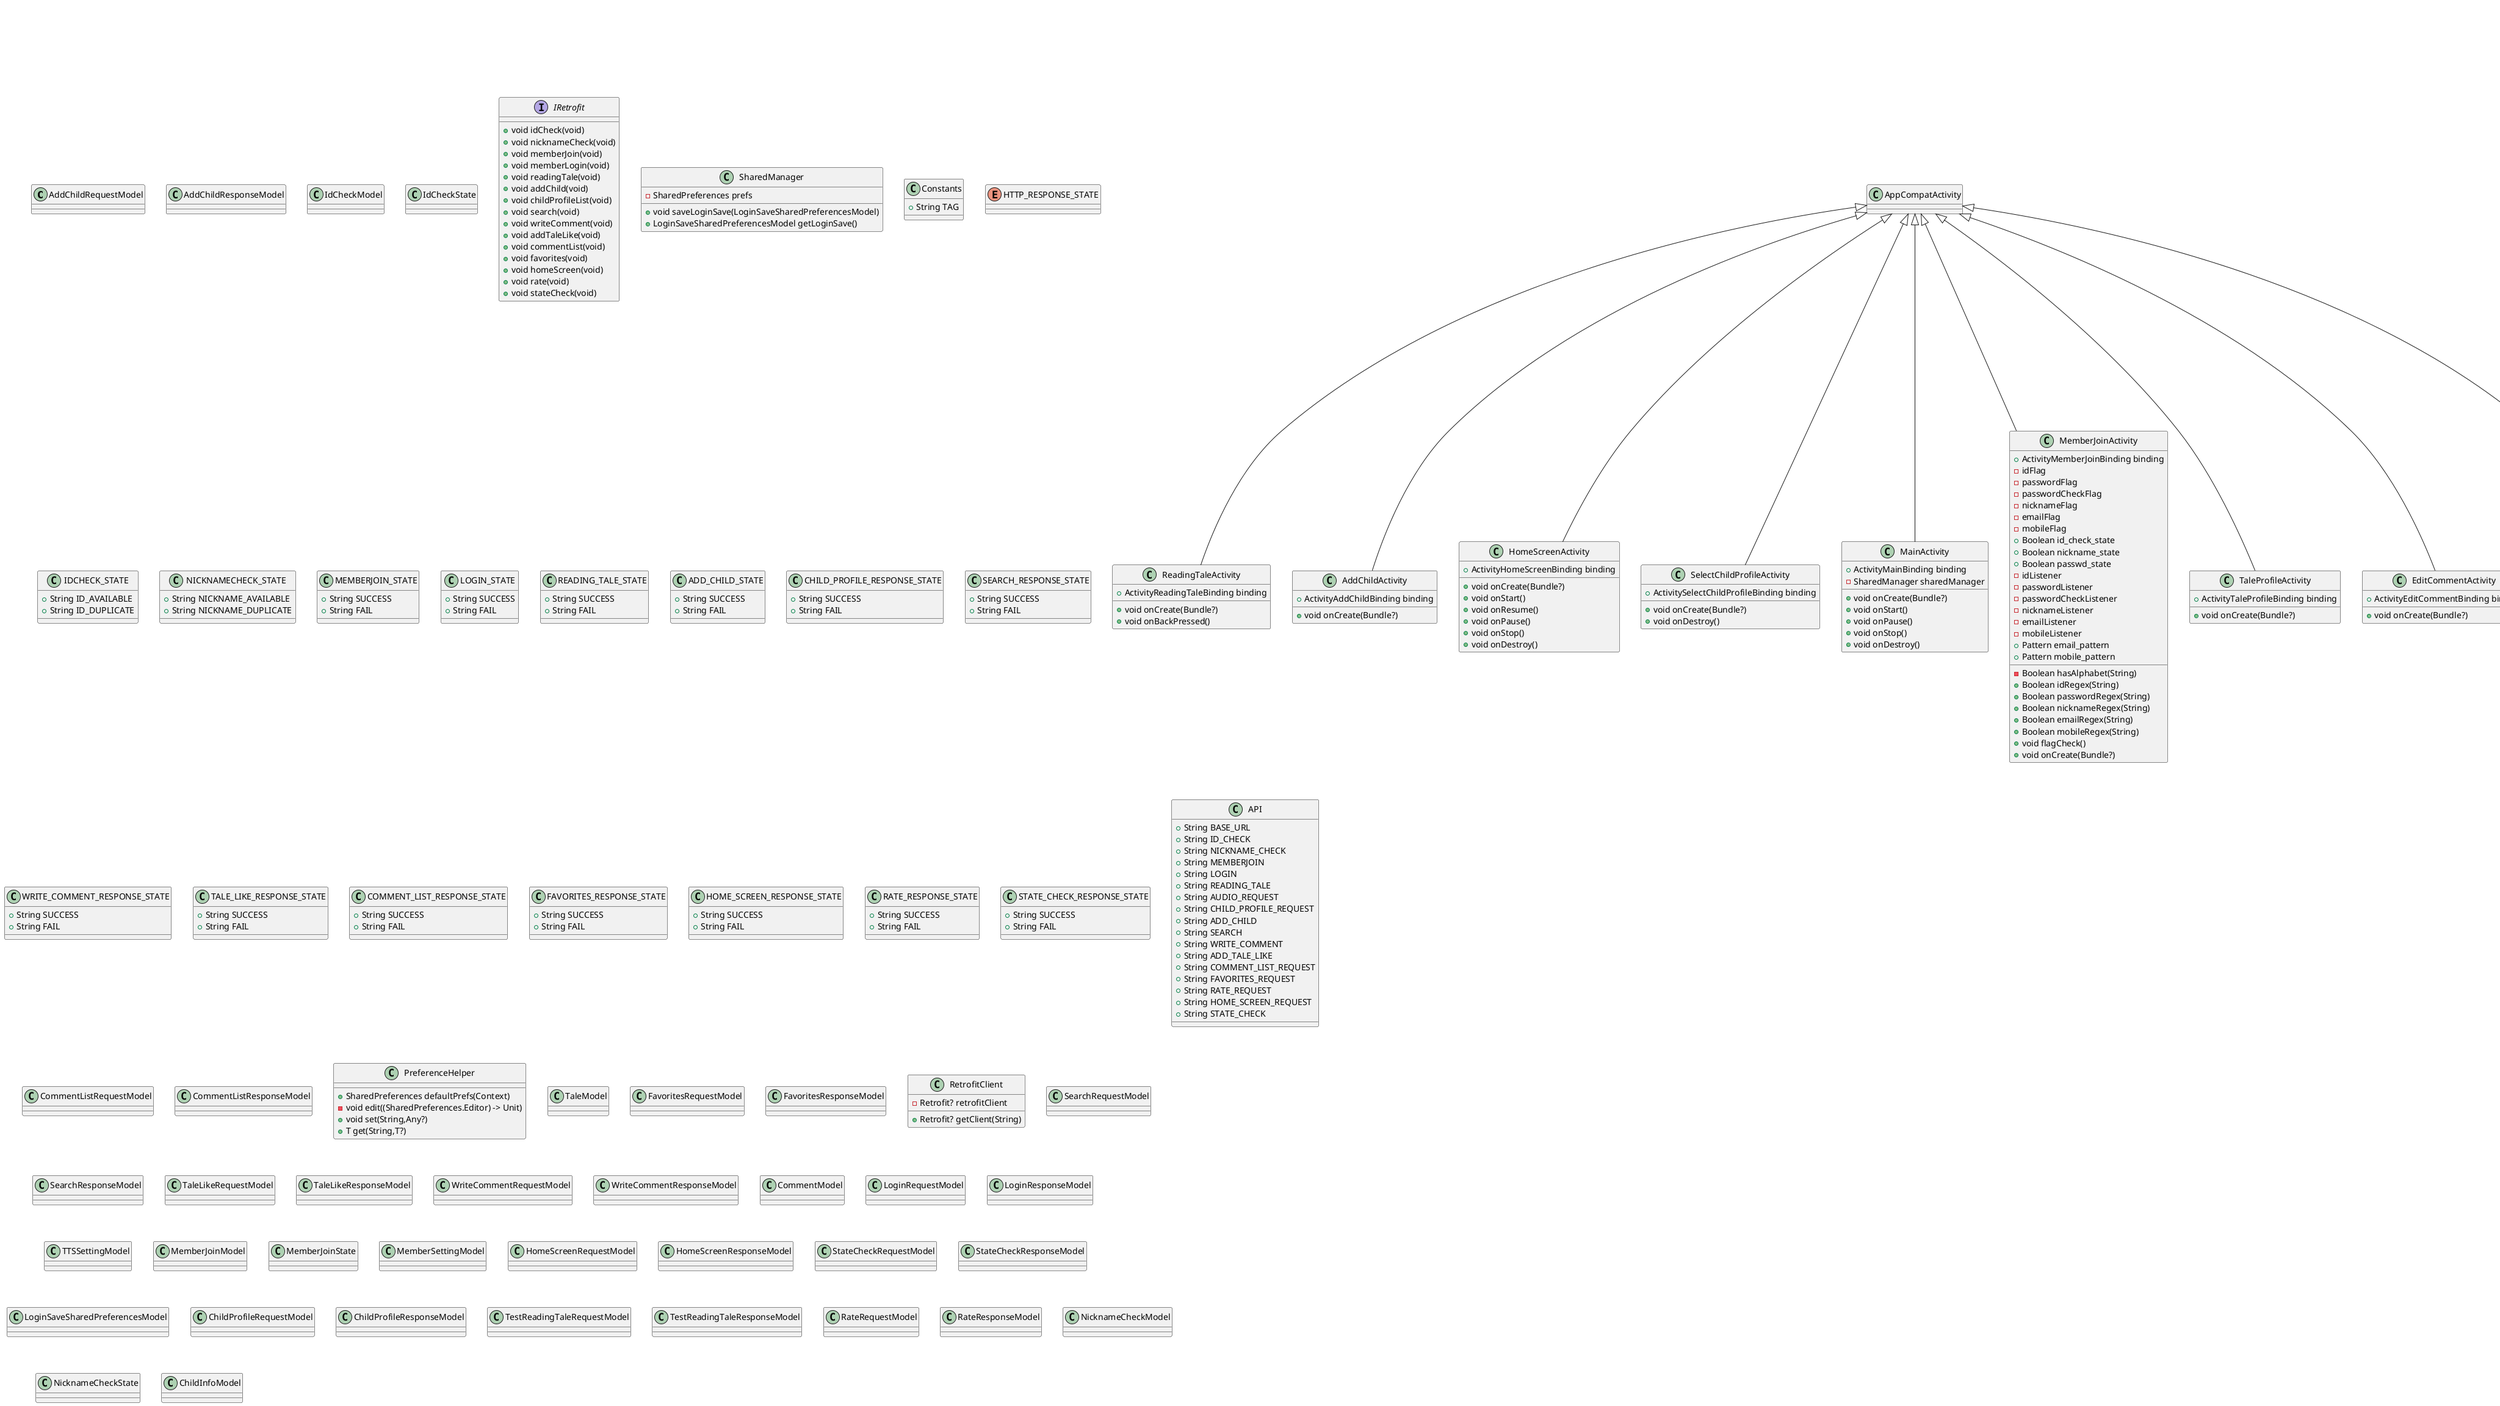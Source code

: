 @startuml
class AddChildRequestModel {
}
class AddChildResponseModel {
}
class IdCheckModel {
}
class IdCheckState {
}
class ReadingTaleActivity {
+ ActivityReadingTaleBinding binding
+ void onCreate(Bundle?)
+ void onBackPressed()
}


class RetrofitManager$Companion {
+  instance
}

class RetrofitManager {
- IRetrofit? iRetrofit
+ void idCheck(IdCheckModel,(HTTP_RESPONSE_STATE, IdCheckState?) -> Unit)
+ void nicknameCheck(NicknameCheckModel,(HTTP_RESPONSE_STATE, NicknameCheckState?) -> Unit)
+ void memberJoin(MemberJoinModel,(HTTP_RESPONSE_STATE, MemberJoinState?) -> Unit)
+ void memberLogin(LoginRequestModel,(HTTP_RESPONSE_STATE, LoginResponseModel?) -> Unit)
+ void readingTale(TestReadingTaleRequestModel,(HTTP_RESPONSE_STATE, TestReadingTaleResponseModel?) -> Unit)
+ void addChild(AddChildRequestModel,(HTTP_RESPONSE_STATE, AddChildResponseModel?) -> Unit)
+ void childProfileList(ChildProfileRequestModel,(HTTP_RESPONSE_STATE, ChildProfileResponseModel?) -> Unit)
+ void search(SearchRequestModel,(HTTP_RESPONSE_STATE, SearchResponseModel?) -> Unit)
+ void writeComment(WriteCommentRequestModel,(HTTP_RESPONSE_STATE, WriteCommentResponseModel?) -> Unit)
+ void addTaleLike(TaleLikeRequestModel,(HTTP_RESPONSE_STATE, TaleLikeResponseModel?) -> Unit)
+ void commentList(CommentListRequestModel,(HTTP_RESPONSE_STATE, CommentListResponseModel?) -> Unit)
+ void favorites(FavoritesRequestModel,(HTTP_RESPONSE_STATE, FavoritesResponseModel?) -> Unit)
+ void homeScreen(HomeScreenRequestModel,(HTTP_RESPONSE_STATE, HomeScreenResponseModel?) -> Unit)
+ void rate(RateRequestModel,(HTTP_RESPONSE_STATE, RateResponseModel?) -> Unit)
+ void stateCheck(StateCheckRequestModel,(HTTP_RESPONSE_STATE, StateCheckResponseModel?) -> Unit)
}


class AddChildActivity {
+ ActivityAddChildBinding binding
+ void onCreate(Bundle?)
}


interface IRetrofit {
+ void idCheck(void)
+ void nicknameCheck(void)
+ void memberJoin(void)
+ void memberLogin(void)
+ void readingTale(void)
+ void addChild(void)
+ void childProfileList(void)
+ void search(void)
+ void writeComment(void)
+ void addTaleLike(void)
+ void commentList(void)
+ void favorites(void)
+ void homeScreen(void)
+ void rate(void)
+ void stateCheck(void)
}

class HomeScreenActivity {
+ ActivityHomeScreenBinding binding
+ void onCreate(Bundle?)
+ void onStart()
+ void onResume()
+ void onPause()
+ void onStop()
+ void onDestroy()
}


class SharedManager {
- SharedPreferences prefs
+ void saveLoginSave(LoginSaveSharedPreferencesModel)
+ LoginSaveSharedPreferencesModel getLoginSave()
}


class Constants {
+ String TAG
}

enum HTTP_RESPONSE_STATE {
}
class IDCHECK_STATE {
+ String ID_AVAILABLE
+ String ID_DUPLICATE
}

class NICKNAMECHECK_STATE {
+ String NICKNAME_AVAILABLE
+ String NICKNAME_DUPLICATE
}

class MEMBERJOIN_STATE {
+ String SUCCESS
+ String FAIL
}

class LOGIN_STATE {
+ String SUCCESS
+ String FAIL
}

class READING_TALE_STATE {
+ String SUCCESS
+ String FAIL
}

class ADD_CHILD_STATE {
+ String SUCCESS
+ String FAIL
}

class CHILD_PROFILE_RESPONSE_STATE {
+ String SUCCESS
+ String FAIL
}

class SEARCH_RESPONSE_STATE {
+ String SUCCESS
+ String FAIL
}

class WRITE_COMMENT_RESPONSE_STATE {
+ String SUCCESS
+ String FAIL
}

class TALE_LIKE_RESPONSE_STATE {
+ String SUCCESS
+ String FAIL
}

class COMMENT_LIST_RESPONSE_STATE {
+ String SUCCESS
+ String FAIL
}

class FAVORITES_RESPONSE_STATE {
+ String SUCCESS
+ String FAIL
}

class HOME_SCREEN_RESPONSE_STATE {
+ String SUCCESS
+ String FAIL
}

class RATE_RESPONSE_STATE {
+ String SUCCESS
+ String FAIL
}

class STATE_CHECK_RESPONSE_STATE {
+ String SUCCESS
+ String FAIL
}

class API {
+ String BASE_URL
+ String ID_CHECK
+ String NICKNAME_CHECK
+ String MEMBERJOIN
+ String LOGIN
+ String READING_TALE
+ String AUDIO_REQUEST
+ String CHILD_PROFILE_REQUEST
+ String ADD_CHILD
+ String SEARCH
+ String WRITE_COMMENT
+ String ADD_TALE_LIKE
+ String COMMENT_LIST_REQUEST
+ String FAVORITES_REQUEST
+ String RATE_REQUEST
+ String HOME_SCREEN_REQUEST
+ String STATE_CHECK
}

class SearchResultViewHolder {
}
class SearchResultAdapter {
+ RecyclerView.ViewHolder onCreateViewHolder(ViewGroup,Int)
+ Int getItemCount()
+ void onBindViewHolder(RecyclerView.ViewHolder,Int)
}

class CommentListRequestModel {
}
class CommentListResponseModel {
}
class PreferenceHelper {
+ SharedPreferences defaultPrefs(Context)
- void edit((SharedPreferences.Editor) -> Unit)
+ void set(String,Any?)
+ T get(String,T?)
}

class SelectChildProfileActivity {
+ ActivitySelectChildProfileBinding binding
+ void onCreate(Bundle?)
+ void onDestroy()
}


class TaleModel {
}
class CREATOR {
+ TaleModel createFromParcel(Parcel)
+ Array<TaleModel?> newArray(Int)
}

class FavoritesRequestModel {
}
class FavoritesResponseModel {
}
class ChildProfileViewHolder {
}
class ChildProfileAdapter {
+ RecyclerView.ViewHolder onCreateViewHolder(ViewGroup,Int)
+ Int getItemCount()
+ void onBindViewHolder(RecyclerView.ViewHolder,Int)
}

class MainActivity {
+ ActivityMainBinding binding
- SharedManager sharedManager
+ void onCreate(Bundle?)
+ void onStart()
+ void onPause()
+ void onStop()
+ void onDestroy()
}


class RetrofitClient {
- Retrofit? retrofitClient
+ Retrofit? getClient(String)
}


class AlertDialogManager$Companion {
+  instance
}

class AlertDialogManager {
+ void simpleAlertDialog(String,Context,DialogInterface.OnClickListener?)
+ void ynAlertDialog(String,Context,DialogInterface.OnClickListener)
}

class SearchRequestModel {
}
class SearchResponseModel {
}
class CREATOR {
+ SearchResponseModel createFromParcel(Parcel)
+ Array<SearchResponseModel?> newArray(Int)
}

class MemberJoinActivity {
+ ActivityMemberJoinBinding binding
-  idFlag
-  passwordFlag
-  passwordCheckFlag
-  nicknameFlag
-  emailFlag
-  mobileFlag
+ Boolean id_check_state
+ Boolean nickname_state
+ Boolean passwd_state
-  idListener
-  passwordListener
-  passwordCheckListener
-  nicknameListener
-  emailListener
-  mobileListener
+ Pattern email_pattern
+ Pattern mobile_pattern
- Boolean hasAlphabet(String)
+ Boolean idRegex(String)
+ Boolean passwordRegex(String)
+ Boolean nicknameRegex(String)
+ Boolean emailRegex(String)
+ Boolean mobileRegex(String)
+ void flagCheck()
+ void onCreate(Bundle?)
}


class AppData$Companion {
+  instance
}

class AppData {
- String userId
- String childId
+ String getUserId()
+ void setUserId(String)
+ String getChildId()
+ void setChildId(String)
}


class TaleListViewHolder {
}
class TaleListAdapter {
+ RecyclerView.ViewHolder onCreateViewHolder(ViewGroup,Int)
+ Int getItemCount()
+ void onBindViewHolder(RecyclerView.ViewHolder,Int)
}

class ReadingTaleViewHolder {
}
class ReadingTaleAdapter {
+ RecyclerView.ViewHolder onCreateViewHolder(ViewGroup,Int)
+ Int getItemCount()
+ void onBindViewHolder(RecyclerView.ViewHolder,Int)
}

class TaleProfileActivity {
+ ActivityTaleProfileBinding binding
+ void onCreate(Bundle?)
}


class TaleLikeRequestModel {
}
class TaleLikeResponseModel {
}
class WriteCommentRequestModel {
}
class WriteCommentResponseModel {
}
class MediaPlayerManager$Companion {
+  instance
}

class MediaPlayerManager {
- ActivityReadingTaleBinding binding
- MediaPlayer mediaPlayer
-  handler
- String? currentTaleId
-  currentTTSIndex
-  currentPosition
-  currentRunnable
-  pauseState
-  ttsSpeedList
-  currentTTSSpeed
-  currentVoice
+ void initialize(ActivityReadingTaleBinding)
+ void ttsRequest(String)
+ void mediaPlayerRelease()
+ String? getTaleId()
+ void setTaleId(String?)
+ Int getTTSIndex()
+ void setTTSIndex(Int)
+ void doPlusIndex()
+ void setCurrentPosition(Int)
+ Boolean getPauseState()
+ List<String> getTTSSpeedList()
+ void setCurrentTTSSpeed(String)
+ String getCurrentTTSSpeed()
+ String getCurrentVoice()
+ void setCurrentVoice(String)
+ void allTextWhite(TestReadingTaleResponseModel)
+ void ttsReadingSetBackgroundColor(Int,Int)
+ void ttsAudioStart(TestReadingTaleResponseModel,Int)
+ Runnable nextAudioHandler(TestReadingTaleResponseModel,Int)
+ void ttsAudioPause(Int)
}


class CommentViewHolder {
}
class CommentAdapter {
-  commentListSave
+ RecyclerView.ViewHolder onCreateViewHolder(ViewGroup,Int)
+ Int getItemCount()
+ void onBindViewHolder(RecyclerView.ViewHolder,Int)
}


class EditCommentActivity {
+ ActivityEditCommentBinding binding
+ void onCreate(Bundle?)
}


class CommentModel {
}
class LoginRequestModel {
}
class LoginResponseModel {
}
class TTSSettingModel {
}
class MemberJoinModel {
}
class MemberJoinState {
}
class MemberSettingModel {
}
class HomeScreenRequestModel {
}
class HomeScreenResponseModel {
}
class SearchActivity {
+ ActivitySearchBinding binding
+ void onCreate(Bundle?)
- void initSearchView(SearchActivity)
}


class StateCheckRequestModel {
}
class StateCheckResponseModel {
}
class LoginSaveSharedPreferencesModel {
}
class GlideManager$Companion {
+  instance
}

class GlideManager {
+ void serverImageRequest(Context,String,Int,Int,ImageView)
}

class ChildProfileRequestModel {
}
class ChildProfileResponseModel {
}
class TestReadingTaleRequestModel {
}
class TestReadingTaleResponseModel {
}
class RateRequestModel {
}
class RateResponseModel {
}
class NicknameCheckModel {
}
class NicknameCheckState {
}
class ChildInfoModel {
}


AppCompatActivity <|-- ReadingTaleActivity
RetrofitManager +.. RetrofitManager$Companion
AppCompatActivity <|-- AddChildActivity
AppCompatActivity <|-- HomeScreenActivity
ViewHolder <|-- SearchResultViewHolder
Adapter <|-- SearchResultAdapter
AppCompatActivity <|-- SelectChildProfileActivity
Creator <|.. CREATOR
ViewHolder <|-- ChildProfileViewHolder
Adapter <|-- ChildProfileAdapter
AppCompatActivity <|-- MainActivity
AlertDialogManager +.. AlertDialogManager$Companion
Creator <|.. CREATOR
AppCompatActivity <|-- MemberJoinActivity
AppData +.. AppData$Companion
ViewHolder <|-- TaleListViewHolder
Adapter <|-- TaleListAdapter
ViewHolder <|-- ReadingTaleViewHolder
Adapter <|-- ReadingTaleAdapter
AppCompatActivity <|-- TaleProfileActivity
MediaPlayerManager +.. MediaPlayerManager$Companion
ViewHolder <|-- CommentViewHolder
Adapter <|-- CommentAdapter
AppCompatActivity <|-- EditCommentActivity
AppCompatActivity <|-- SearchActivity
GlideManager +.. GlideManager$Companion
@enduml